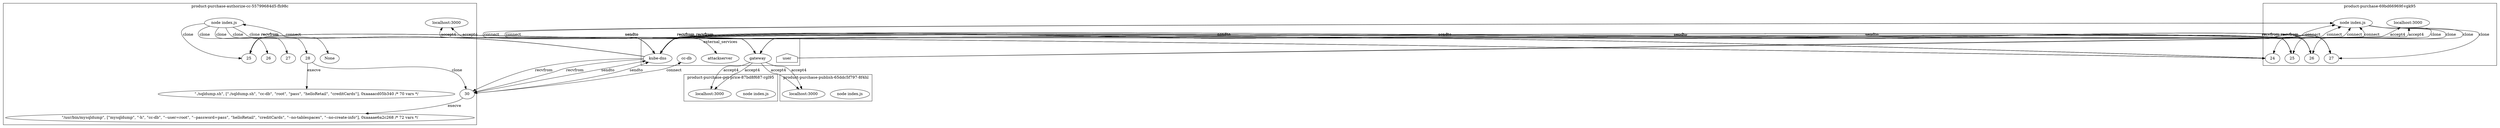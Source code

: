 digraph G {
	subgraph "cluster_ product-purchase-authorize-cc-55799684d5-fh98c " {
		label=" product-purchase-authorize-cc-55799684d5-fh98c "
		36843 [label="node index.js"]
		"product-purchase-authorize-cc_localhost_3000" [label="localhost:3000"]
		"product-purchase-authorize-cc_localhost_3000" [label="localhost:3000"]
		36843 -> 41879 [label=clone]
		36843 -> 41894 [label=clone]
		36843 -> 41888 [label=clone]
		36843 -> 41971 [label=clone]
		36843 -> None [label=clone]
		41879 [label=25]
		41894 [label=26]
		41888 [label=27]
		41971 [label=28]
		" product-purchase-authorize-cc-55799684d5-fh98c _./sqldump.sh cc-db root pass helloRetail creditCards" [label="\"./sqldump.sh\", [\"./sqldump.sh\", \"cc-db\", \"root\", \"pass\", \"helloRetail\", \"creditCards\"], 0xaaaacd05b340 /* 70 vars */"]
		41971 -> " product-purchase-authorize-cc-55799684d5-fh98c _./sqldump.sh cc-db root pass helloRetail creditCards" [label=execve]
		41971 -> 41994 [label=clone]
		41994 [label=30]
		" product-purchase-authorize-cc-55799684d5-fh98c _mysqldump -h cc-db --user=root --password=pass helloRetail creditCards --no-tablespaces --no-create-info" [label="\"/usr/bin/mysqldump\", [\"mysqldump\", \"-h\", \"cc-db\", \"--user=root\", \"--password=pass\", \"helloRetail\", \"creditCards\", \"--no-tablespaces\", \"--no-create-info\"], 0xaaaae6a2c268 /* 72 vars */"]
		41994 -> " product-purchase-authorize-cc-55799684d5-fh98c _mysqldump -h cc-db --user=root --password=pass helloRetail creditCards --no-tablespaces --no-create-info" [label=execve]
	}
	subgraph "cluster_ product-purchase-69bd66969f-vgk95 " {
		label=" product-purchase-69bd66969f-vgk95 "
		37838 [label="node index.js"]
		"product-purchase_localhost_3000" [label="localhost:3000"]
		"product-purchase_localhost_3000" [label="localhost:3000"]
		37838 -> 41825 [label=clone]
		37838 -> 41816 [label=clone]
		37838 -> 41814 [label=clone]
		37838 -> 41830 [label=clone]
		41825 [label=24]
		41816 [label=25]
		41814 [label=26]
		41830 [label=27]
	}
	subgraph "cluster_ product-purchase-get-price-87bd8f687-rgl95 " {
		label=" product-purchase-get-price-87bd8f687-rgl95 "
		39020 [label="node index.js"]
		"product-purchase-get-price_localhost_3000" [label="localhost:3000"]
		"product-purchase-get-price_localhost_3000" [label="localhost:3000"]
	}
	subgraph "cluster_ product-purchase-publish-65ddc5f797-8f4hl " {
		label=" product-purchase-publish-65ddc5f797-8f4hl "
		40449 [label="node index.js"]
		"product-purchase-publish_localhost_3000" [label="localhost:3000"]
		"product-purchase-publish_localhost_3000" [label="localhost:3000"]
	}
	subgraph cluster_services {
		label=external_services
		user [shape=house]
		"10.107.89.58_8080" -> "product-purchase-authorize-cc_localhost_3000" [label=accept4]
		"10.107.89.58_8080" -> "product-purchase-authorize-cc_localhost_3000" [label=accept4]
		"10.109.76.225_8889" [label=attackserver]
		36843 -> "10.109.76.225_8889" [label=connect dir=both]
		"10.96.0.10_53" [label="kube-dns"]
		41879 -> "10.96.0.10_53" [label=sendto]
		"10.96.0.10_53" [label="kube-dns"]
		41879 -> "10.96.0.10_53" [label=sendto]
		"10.96.0.10_53" [label="kube-dns"]
		"10.96.0.10_53" -> 41879 [label=recvfrom]
		"10.96.0.10_53" [label="kube-dns"]
		"10.96.0.10_53" -> 41879 [label=recvfrom]
		"10.96.0.10_53" [label="kube-dns"]
		41879 -> "10.96.0.10_53" [label=sendto]
		"10.96.0.10_53" [label="kube-dns"]
		41879 -> "10.96.0.10_53" [label=sendto]
		"10.96.0.10_53" [label="kube-dns"]
		"10.96.0.10_53" -> 41879 [label=recvfrom]
		"10.96.0.10_53" [label="kube-dns"]
		"10.96.0.10_53" -> 41879 [label=recvfrom]
		"10.96.0.10_53" [label="kube-dns"]
		41879 -> "10.96.0.10_53" [label=sendto]
		"10.96.0.10_53" [label="kube-dns"]
		41879 -> "10.96.0.10_53" [label=sendto]
		"10.96.0.10_53" [label="kube-dns"]
		"10.96.0.10_53" -> 41879 [label=recvfrom]
		"10.96.0.10_53" [label="kube-dns"]
		"10.96.0.10_53" -> 41879 [label=recvfrom]
		"10.96.0.10_53" [label="kube-dns"]
		41879 -> "10.96.0.10_53" [label=sendto]
		"10.96.0.10_53" [label="kube-dns"]
		41879 -> "10.96.0.10_53" [label=sendto]
		"10.96.0.10_53" [label="kube-dns"]
		"10.96.0.10_53" -> 41879 [label=recvfrom]
		"10.96.0.10_53" [label="kube-dns"]
		"10.96.0.10_53" -> 41879 [label=recvfrom]
		"10.96.0.10_53" [label="kube-dns"]
		41994 -> "10.96.0.10_53" [label=sendto]
		"10.96.0.10_53" [label="kube-dns"]
		41994 -> "10.96.0.10_53" [label=sendto]
		"10.96.0.10_53" [label="kube-dns"]
		"10.96.0.10_53" -> 41994 [label=recvfrom]
		"10.96.0.10_53" [label="kube-dns"]
		"10.96.0.10_53" -> 41994 [label=recvfrom]
		"10.101.84.215_3306" [label="cc-db"]
		41994 -> "10.101.84.215_3306" [label=connect dir=both]
		user -> "product-purchase_localhost_3000" [label=accept4]
		user -> "product-purchase_localhost_3000" [label=accept4]
		"10.107.89.58_8080" [label=gateway]
		37838 -> "10.107.89.58_8080" [label=connect dir=both]
		"10.107.89.58_8080" [label=gateway]
		37838 -> "10.107.89.58_8080" [label=connect dir=both]
		"10.107.89.58_8080" [label=gateway]
		37838 -> "10.107.89.58_8080" [label=connect dir=both]
		"10.107.89.58_8080" [label=gateway]
		37838 -> "10.107.89.58_8080" [label=connect dir=both]
		"10.107.89.58_8080" [label=gateway]
		37838 -> "10.107.89.58_8080" [label=connect dir=both]
		"10.107.89.58_8080" [label=gateway]
		37838 -> "10.107.89.58_8080" [label=connect dir=both]
		"10.96.0.10_53" [label="kube-dns"]
		41825 -> "10.96.0.10_53" [label=sendto]
		"10.96.0.10_53" [label="kube-dns"]
		41825 -> "10.96.0.10_53" [label=sendto]
		"10.96.0.10_53" [label="kube-dns"]
		"10.96.0.10_53" -> 41825 [label=recvfrom]
		"10.96.0.10_53" [label="kube-dns"]
		"10.96.0.10_53" -> 41825 [label=recvfrom]
		"10.96.0.10_53" [label="kube-dns"]
		41825 -> "10.96.0.10_53" [label=sendto]
		"10.96.0.10_53" [label="kube-dns"]
		41825 -> "10.96.0.10_53" [label=sendto]
		"10.96.0.10_53" [label="kube-dns"]
		"10.96.0.10_53" -> 41825 [label=recvfrom]
		"10.96.0.10_53" [label="kube-dns"]
		"10.96.0.10_53" -> 41825 [label=recvfrom]
		"10.96.0.10_53" [label="kube-dns"]
		41825 -> "10.96.0.10_53" [label=sendto]
		"10.96.0.10_53" [label="kube-dns"]
		41825 -> "10.96.0.10_53" [label=sendto]
		"10.96.0.10_53" [label="kube-dns"]
		"10.96.0.10_53" -> 41825 [label=recvfrom]
		"10.96.0.10_53" [label="kube-dns"]
		"10.96.0.10_53" -> 41825 [label=recvfrom]
		"10.96.0.10_53" [label="kube-dns"]
		41825 -> "10.96.0.10_53" [label=sendto]
		"10.96.0.10_53" [label="kube-dns"]
		41825 -> "10.96.0.10_53" [label=sendto]
		"10.96.0.10_53" [label="kube-dns"]
		"10.96.0.10_53" -> 41825 [label=recvfrom]
		"10.96.0.10_53" [label="kube-dns"]
		"10.96.0.10_53" -> 41825 [label=recvfrom]
		"10.96.0.10_53" [label="kube-dns"]
		41816 -> "10.96.0.10_53" [label=sendto]
		"10.96.0.10_53" [label="kube-dns"]
		41816 -> "10.96.0.10_53" [label=sendto]
		"10.96.0.10_53" [label="kube-dns"]
		"10.96.0.10_53" -> 41816 [label=recvfrom]
		"10.96.0.10_53" [label="kube-dns"]
		"10.96.0.10_53" -> 41816 [label=recvfrom]
		"10.96.0.10_53" [label="kube-dns"]
		41816 -> "10.96.0.10_53" [label=sendto]
		"10.96.0.10_53" [label="kube-dns"]
		41816 -> "10.96.0.10_53" [label=sendto]
		"10.96.0.10_53" [label="kube-dns"]
		"10.96.0.10_53" -> 41816 [label=recvfrom]
		"10.96.0.10_53" [label="kube-dns"]
		"10.96.0.10_53" -> 41816 [label=recvfrom]
		"10.96.0.10_53" [label="kube-dns"]
		41816 -> "10.96.0.10_53" [label=sendto]
		"10.96.0.10_53" [label="kube-dns"]
		41816 -> "10.96.0.10_53" [label=sendto]
		"10.96.0.10_53" [label="kube-dns"]
		"10.96.0.10_53" -> 41816 [label=recvfrom]
		"10.96.0.10_53" [label="kube-dns"]
		"10.96.0.10_53" -> 41816 [label=recvfrom]
		"10.96.0.10_53" [label="kube-dns"]
		41816 -> "10.96.0.10_53" [label=sendto]
		"10.96.0.10_53" [label="kube-dns"]
		41816 -> "10.96.0.10_53" [label=sendto]
		"10.96.0.10_53" [label="kube-dns"]
		"10.96.0.10_53" -> 41816 [label=recvfrom]
		"10.96.0.10_53" [label="kube-dns"]
		"10.96.0.10_53" -> 41816 [label=recvfrom]
		"10.96.0.10_53" [label="kube-dns"]
		41816 -> "10.96.0.10_53" [label=sendto]
		"10.96.0.10_53" [label="kube-dns"]
		41816 -> "10.96.0.10_53" [label=sendto]
		"10.96.0.10_53" [label="kube-dns"]
		"10.96.0.10_53" -> 41816 [label=recvfrom]
		"10.96.0.10_53" [label="kube-dns"]
		"10.96.0.10_53" -> 41816 [label=recvfrom]
		"10.96.0.10_53" [label="kube-dns"]
		41816 -> "10.96.0.10_53" [label=sendto]
		"10.96.0.10_53" [label="kube-dns"]
		41816 -> "10.96.0.10_53" [label=sendto]
		"10.96.0.10_53" [label="kube-dns"]
		"10.96.0.10_53" -> 41816 [label=recvfrom]
		"10.96.0.10_53" [label="kube-dns"]
		"10.96.0.10_53" -> 41816 [label=recvfrom]
		"10.96.0.10_53" [label="kube-dns"]
		41816 -> "10.96.0.10_53" [label=sendto]
		"10.96.0.10_53" [label="kube-dns"]
		41816 -> "10.96.0.10_53" [label=sendto]
		"10.96.0.10_53" [label="kube-dns"]
		"10.96.0.10_53" -> 41816 [label=recvfrom]
		"10.96.0.10_53" [label="kube-dns"]
		"10.96.0.10_53" -> 41816 [label=recvfrom]
		"10.96.0.10_53" [label="kube-dns"]
		41816 -> "10.96.0.10_53" [label=sendto]
		"10.96.0.10_53" [label="kube-dns"]
		41816 -> "10.96.0.10_53" [label=sendto]
		"10.96.0.10_53" [label="kube-dns"]
		"10.96.0.10_53" -> 41816 [label=recvfrom]
		"10.96.0.10_53" [label="kube-dns"]
		"10.96.0.10_53" -> 41816 [label=recvfrom]
		"10.96.0.10_53" [label="kube-dns"]
		41814 -> "10.96.0.10_53" [label=sendto]
		"10.96.0.10_53" [label="kube-dns"]
		41814 -> "10.96.0.10_53" [label=sendto]
		"10.96.0.10_53" [label="kube-dns"]
		"10.96.0.10_53" -> 41814 [label=recvfrom]
		"10.96.0.10_53" [label="kube-dns"]
		"10.96.0.10_53" -> 41814 [label=recvfrom]
		"10.96.0.10_53" [label="kube-dns"]
		41814 -> "10.96.0.10_53" [label=sendto]
		"10.96.0.10_53" [label="kube-dns"]
		41814 -> "10.96.0.10_53" [label=sendto]
		"10.96.0.10_53" [label="kube-dns"]
		"10.96.0.10_53" -> 41814 [label=recvfrom]
		"10.96.0.10_53" [label="kube-dns"]
		"10.96.0.10_53" -> 41814 [label=recvfrom]
		"10.96.0.10_53" [label="kube-dns"]
		41814 -> "10.96.0.10_53" [label=sendto]
		"10.96.0.10_53" [label="kube-dns"]
		41814 -> "10.96.0.10_53" [label=sendto]
		"10.96.0.10_53" [label="kube-dns"]
		"10.96.0.10_53" -> 41814 [label=recvfrom]
		"10.96.0.10_53" [label="kube-dns"]
		"10.96.0.10_53" -> 41814 [label=recvfrom]
		"10.96.0.10_53" [label="kube-dns"]
		41814 -> "10.96.0.10_53" [label=sendto]
		"10.96.0.10_53" [label="kube-dns"]
		41814 -> "10.96.0.10_53" [label=sendto]
		"10.96.0.10_53" [label="kube-dns"]
		"10.96.0.10_53" -> 41814 [label=recvfrom]
		"10.96.0.10_53" [label="kube-dns"]
		"10.96.0.10_53" -> 41814 [label=recvfrom]
		"10.96.0.10_53" [label="kube-dns"]
		41814 -> "10.96.0.10_53" [label=sendto]
		"10.96.0.10_53" [label="kube-dns"]
		41814 -> "10.96.0.10_53" [label=sendto]
		"10.96.0.10_53" [label="kube-dns"]
		"10.96.0.10_53" -> 41814 [label=recvfrom]
		"10.96.0.10_53" [label="kube-dns"]
		"10.96.0.10_53" -> 41814 [label=recvfrom]
		"10.96.0.10_53" [label="kube-dns"]
		41814 -> "10.96.0.10_53" [label=sendto]
		"10.96.0.10_53" [label="kube-dns"]
		41814 -> "10.96.0.10_53" [label=sendto]
		"10.96.0.10_53" [label="kube-dns"]
		"10.96.0.10_53" -> 41814 [label=recvfrom]
		"10.96.0.10_53" [label="kube-dns"]
		"10.96.0.10_53" -> 41814 [label=recvfrom]
		"10.96.0.10_53" [label="kube-dns"]
		41814 -> "10.96.0.10_53" [label=sendto]
		"10.96.0.10_53" [label="kube-dns"]
		41814 -> "10.96.0.10_53" [label=sendto]
		"10.96.0.10_53" [label="kube-dns"]
		"10.96.0.10_53" -> 41814 [label=recvfrom]
		"10.96.0.10_53" [label="kube-dns"]
		"10.96.0.10_53" -> 41814 [label=recvfrom]
		"10.96.0.10_53" [label="kube-dns"]
		41814 -> "10.96.0.10_53" [label=sendto]
		"10.96.0.10_53" [label="kube-dns"]
		41814 -> "10.96.0.10_53" [label=sendto]
		"10.96.0.10_53" [label="kube-dns"]
		"10.96.0.10_53" -> 41814 [label=recvfrom]
		"10.96.0.10_53" [label="kube-dns"]
		"10.96.0.10_53" -> 41814 [label=recvfrom]
		"10.96.0.10_53" [label="kube-dns"]
		41830 -> "10.96.0.10_53" [label=sendto]
		"10.96.0.10_53" [label="kube-dns"]
		41830 -> "10.96.0.10_53" [label=sendto]
		"10.96.0.10_53" [label="kube-dns"]
		"10.96.0.10_53" -> 41830 [label=recvfrom]
		"10.96.0.10_53" [label="kube-dns"]
		"10.96.0.10_53" -> 41830 [label=recvfrom]
		"10.96.0.10_53" [label="kube-dns"]
		41830 -> "10.96.0.10_53" [label=sendto]
		"10.96.0.10_53" [label="kube-dns"]
		41830 -> "10.96.0.10_53" [label=sendto]
		"10.96.0.10_53" [label="kube-dns"]
		"10.96.0.10_53" -> 41830 [label=recvfrom]
		"10.96.0.10_53" [label="kube-dns"]
		"10.96.0.10_53" -> 41830 [label=recvfrom]
		"10.96.0.10_53" [label="kube-dns"]
		41830 -> "10.96.0.10_53" [label=sendto]
		"10.96.0.10_53" [label="kube-dns"]
		41830 -> "10.96.0.10_53" [label=sendto]
		"10.96.0.10_53" [label="kube-dns"]
		"10.96.0.10_53" -> 41830 [label=recvfrom]
		"10.96.0.10_53" [label="kube-dns"]
		"10.96.0.10_53" -> 41830 [label=recvfrom]
		"10.96.0.10_53" [label="kube-dns"]
		41830 -> "10.96.0.10_53" [label=sendto]
		"10.96.0.10_53" [label="kube-dns"]
		41830 -> "10.96.0.10_53" [label=sendto]
		"10.96.0.10_53" [label="kube-dns"]
		"10.96.0.10_53" -> 41830 [label=recvfrom]
		"10.96.0.10_53" [label="kube-dns"]
		"10.96.0.10_53" -> 41830 [label=recvfrom]
		"10.107.89.58_8080" -> "product-purchase-get-price_localhost_3000" [label=accept4]
		"10.107.89.58_8080" -> "product-purchase-get-price_localhost_3000" [label=accept4]
		"10.107.89.58_8080" -> "product-purchase-publish_localhost_3000" [label=accept4]
		"10.107.89.58_8080" -> "product-purchase-publish_localhost_3000" [label=accept4]
	}
}
